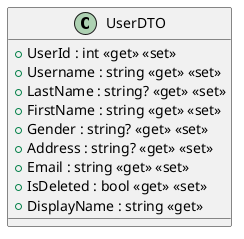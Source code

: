 @startuml
class UserDTO {
    + UserId : int <<get>> <<set>>
    + Username : string <<get>> <<set>>
    + LastName : string? <<get>> <<set>>
    + FirstName : string <<get>> <<set>>
    + Gender : string? <<get>> <<set>>
    + Address : string? <<get>> <<set>>
    + Email : string <<get>> <<set>>
    + IsDeleted : bool <<get>> <<set>>
    + DisplayName : string <<get>>
}
@enduml
